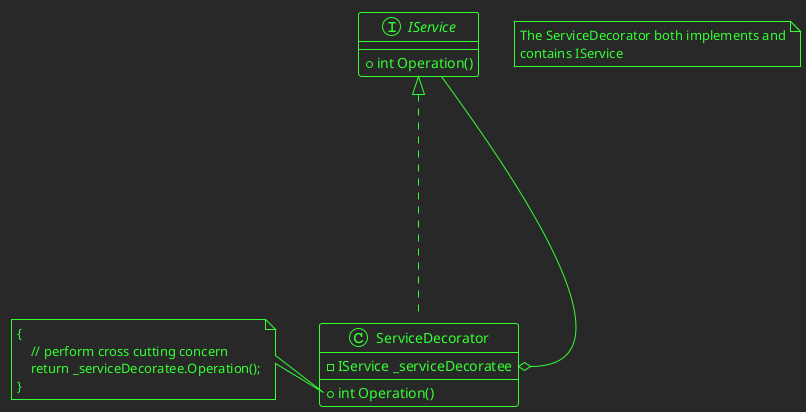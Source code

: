 ﻿@startuml
!theme crt-green
interface IService {
+ int Operation()
}

class ServiceDecorator {
- IService _serviceDecoratee
+ int Operation()
}

ServiceDecorator ...up|> IService
ServiceDecorator::_serviceDecoratee o----- IService

note left of ServiceDecorator::Operation
{
    // perform cross cutting concern
    return _serviceDecoratee.Operation();
}
end note

note "The ServiceDecorator both implements and\ncontains IService" as N1

@enduml
